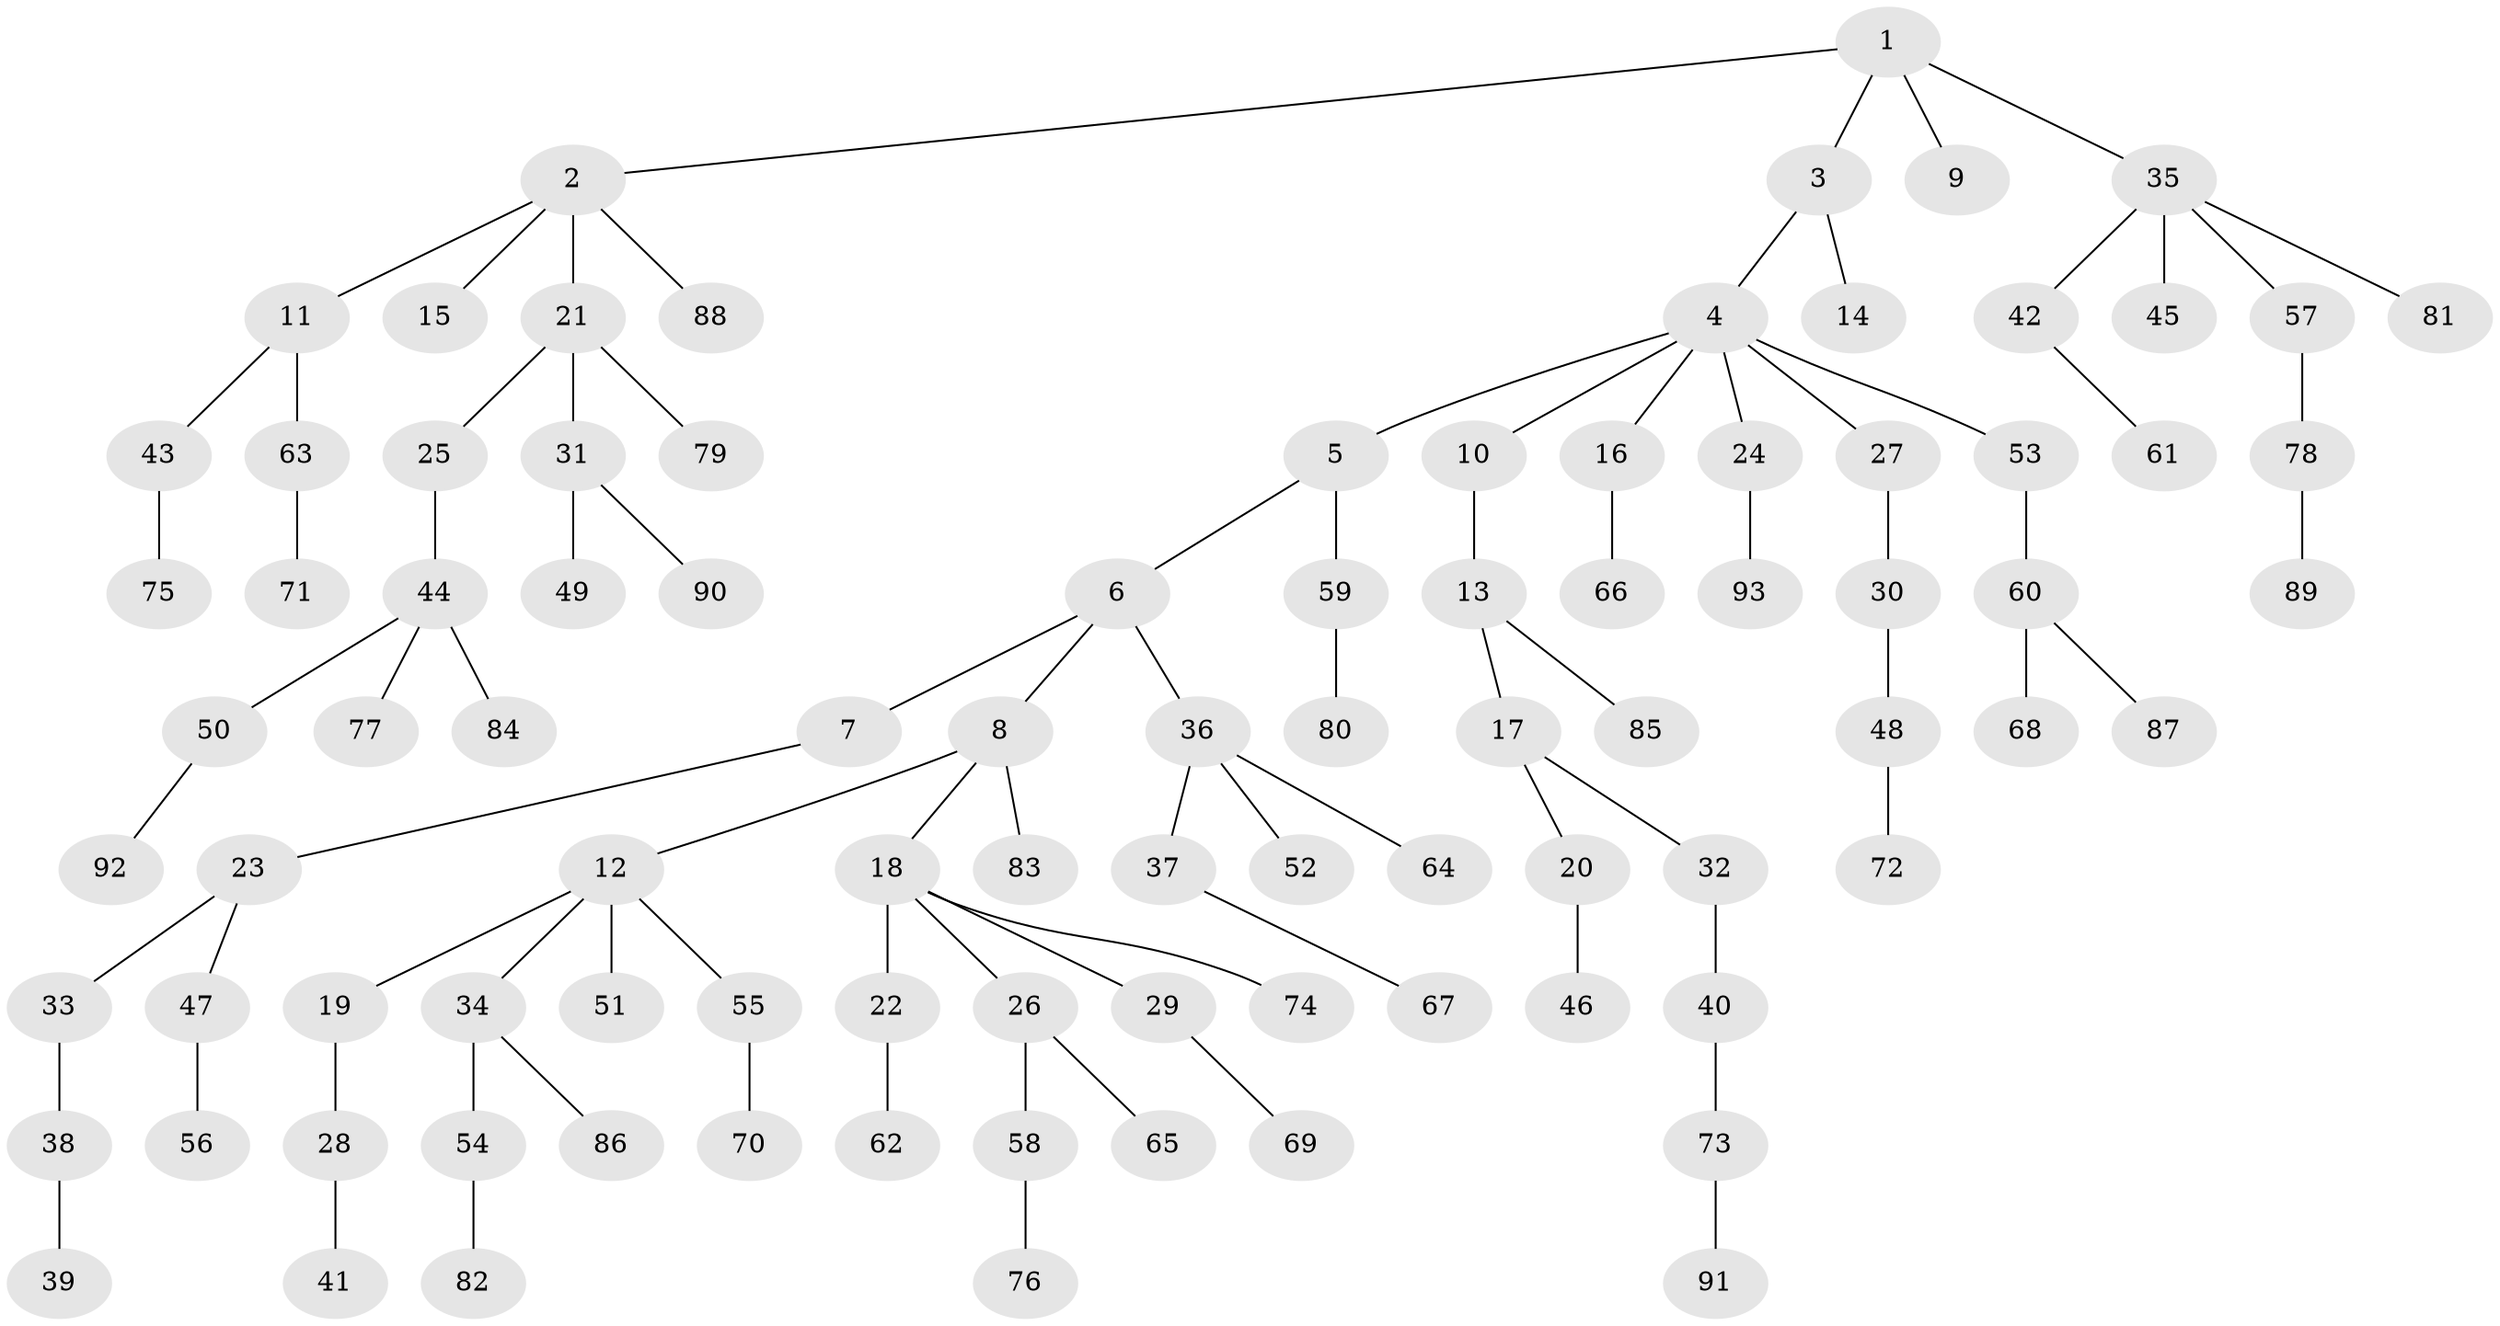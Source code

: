 // Generated by graph-tools (version 1.1) at 2025/53/03/09/25 04:53:20]
// undirected, 93 vertices, 92 edges
graph export_dot {
graph [start="1"]
  node [color=gray90,style=filled];
  1;
  2;
  3;
  4;
  5;
  6;
  7;
  8;
  9;
  10;
  11;
  12;
  13;
  14;
  15;
  16;
  17;
  18;
  19;
  20;
  21;
  22;
  23;
  24;
  25;
  26;
  27;
  28;
  29;
  30;
  31;
  32;
  33;
  34;
  35;
  36;
  37;
  38;
  39;
  40;
  41;
  42;
  43;
  44;
  45;
  46;
  47;
  48;
  49;
  50;
  51;
  52;
  53;
  54;
  55;
  56;
  57;
  58;
  59;
  60;
  61;
  62;
  63;
  64;
  65;
  66;
  67;
  68;
  69;
  70;
  71;
  72;
  73;
  74;
  75;
  76;
  77;
  78;
  79;
  80;
  81;
  82;
  83;
  84;
  85;
  86;
  87;
  88;
  89;
  90;
  91;
  92;
  93;
  1 -- 2;
  1 -- 3;
  1 -- 9;
  1 -- 35;
  2 -- 11;
  2 -- 15;
  2 -- 21;
  2 -- 88;
  3 -- 4;
  3 -- 14;
  4 -- 5;
  4 -- 10;
  4 -- 16;
  4 -- 24;
  4 -- 27;
  4 -- 53;
  5 -- 6;
  5 -- 59;
  6 -- 7;
  6 -- 8;
  6 -- 36;
  7 -- 23;
  8 -- 12;
  8 -- 18;
  8 -- 83;
  10 -- 13;
  11 -- 43;
  11 -- 63;
  12 -- 19;
  12 -- 34;
  12 -- 51;
  12 -- 55;
  13 -- 17;
  13 -- 85;
  16 -- 66;
  17 -- 20;
  17 -- 32;
  18 -- 22;
  18 -- 26;
  18 -- 29;
  18 -- 74;
  19 -- 28;
  20 -- 46;
  21 -- 25;
  21 -- 31;
  21 -- 79;
  22 -- 62;
  23 -- 33;
  23 -- 47;
  24 -- 93;
  25 -- 44;
  26 -- 58;
  26 -- 65;
  27 -- 30;
  28 -- 41;
  29 -- 69;
  30 -- 48;
  31 -- 49;
  31 -- 90;
  32 -- 40;
  33 -- 38;
  34 -- 54;
  34 -- 86;
  35 -- 42;
  35 -- 45;
  35 -- 57;
  35 -- 81;
  36 -- 37;
  36 -- 52;
  36 -- 64;
  37 -- 67;
  38 -- 39;
  40 -- 73;
  42 -- 61;
  43 -- 75;
  44 -- 50;
  44 -- 77;
  44 -- 84;
  47 -- 56;
  48 -- 72;
  50 -- 92;
  53 -- 60;
  54 -- 82;
  55 -- 70;
  57 -- 78;
  58 -- 76;
  59 -- 80;
  60 -- 68;
  60 -- 87;
  63 -- 71;
  73 -- 91;
  78 -- 89;
}
